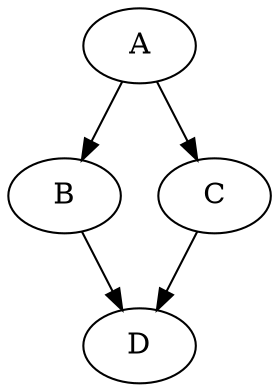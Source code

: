 // dot -Tpng graph.gv -o graph.png
//
// dot -Tjson graph.gv -o graph.json
// ref. https://graphviz.org/docs/outputs/json/
// online json viewer: https://codebeautify.org/jsonviewer
digraph G {
  rankdir=TB;

  A -> B;
  A -> C;
  B -> D;
  C -> D;
}
